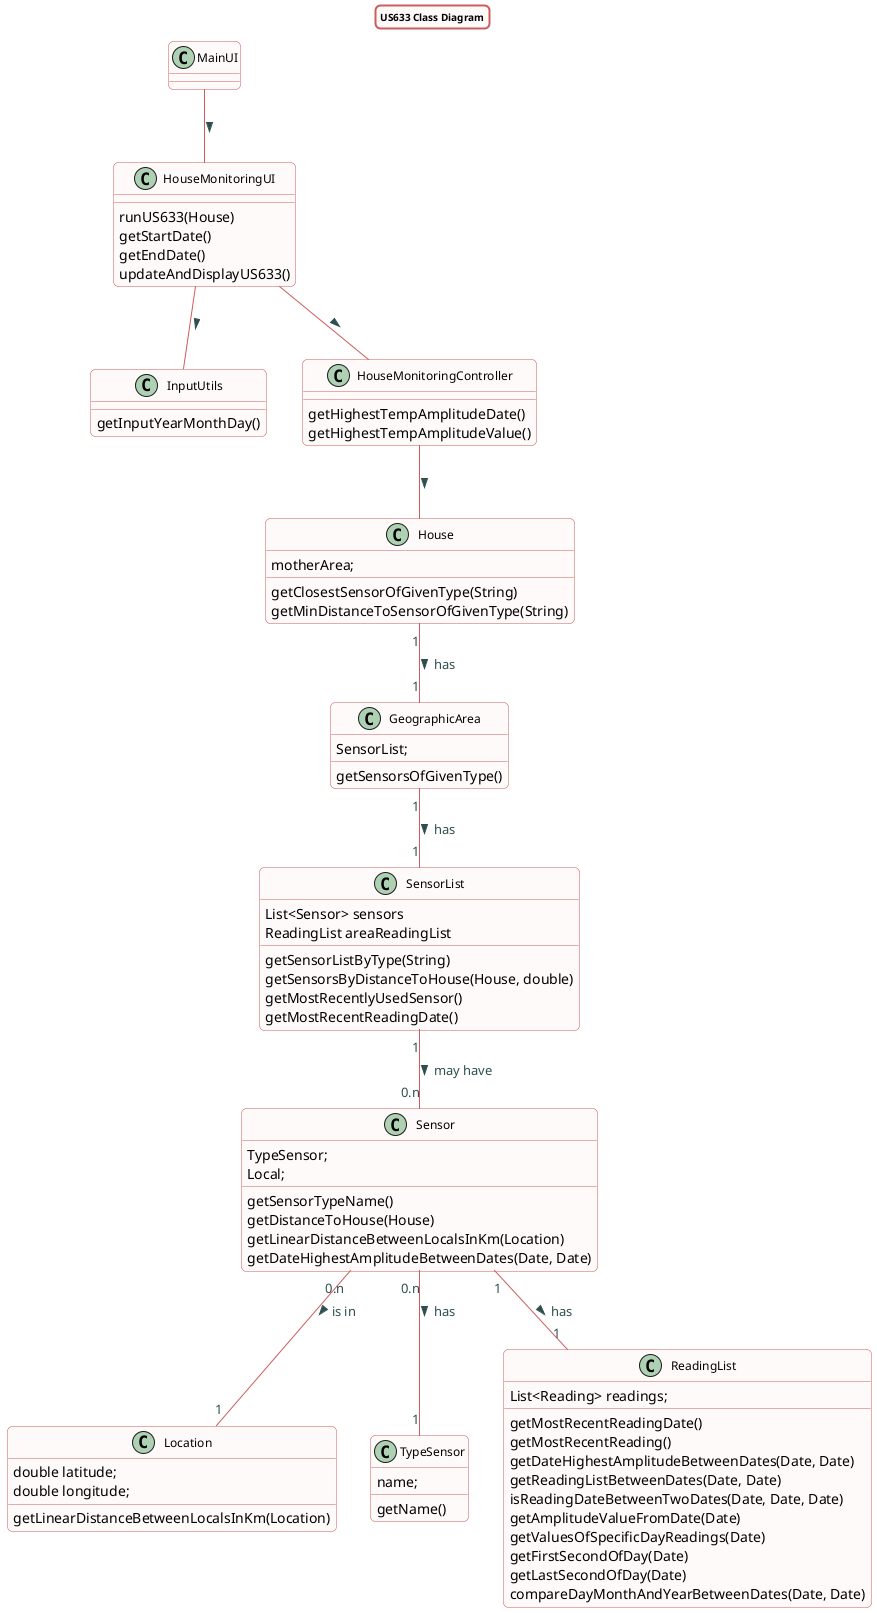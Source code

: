 @startuml
title US633 Class Diagram

skinparam titleBorderRoundCorner 10
skinparam titleBorderThickness 2
skinparam titleBorderColor indianred
skinparam titleBackgroundColor Snow
skinparam FontName quicksand
skinparam titleFontSize 10
skinparam roundcorner 10


skinparam class {
  BorderColor indianred
  BackgroundColor indianred
  BackgroundColor Snow
   roundcorner 10
   ArrowFontName Verdana
   ArrowColor indianred
   ArrowFontColor darkslategrey
   FontSize 12
}

class House
MainUI -- HouseMonitoringUI : >
HouseMonitoringUI -- InputUtils : >
HouseMonitoringUI -- HouseMonitoringController : >
HouseMonitoringController -- House : >
House "1" -- "1" GeographicArea : has >
GeographicArea "1" -- "1" SensorList : has >
SensorList"1" -- "0.n" Sensor : may have >
Sensor "0.n" -- "1" Location: is in >
Sensor "0.n" -- "1" TypeSensor: has >
Sensor "1" -- "1" ReadingList: has >


class HouseMonitoringUI {
runUS633(House)
getStartDate()
getEndDate()
updateAndDisplayUS633()
}

class InputUtils{
getInputYearMonthDay()
}

class HouseMonitoringController {
getHighestTempAmplitudeDate()
getHighestTempAmplitudeValue()
}

class House{
motherArea;

getClosestSensorOfGivenType(String)
getMinDistanceToSensorOfGivenType(String)
}

class GeographicArea{
SensorList;

getSensorsOfGivenType()
}

class SensorList{
List<Sensor> sensors
ReadingList areaReadingList

getSensorListByType(String)
getSensorsByDistanceToHouse(House, double)
getMostRecentlyUsedSensor()
getMostRecentReadingDate()
}

class Sensor{
TypeSensor;
Local;

getSensorTypeName()
getDistanceToHouse(House)
getLinearDistanceBetweenLocalsInKm(Location)
getDateHighestAmplitudeBetweenDates(Date, Date)
}

class TypeSensor{
name;

getName()
}



class Location{
double latitude;
double longitude;

getLinearDistanceBetweenLocalsInKm(Location)
}

class ReadingList{
List<Reading> readings;

getMostRecentReadingDate()
getMostRecentReading()
getDateHighestAmplitudeBetweenDates(Date, Date)
getReadingListBetweenDates(Date, Date)
isReadingDateBetweenTwoDates(Date, Date, Date)
getAmplitudeValueFromDate(Date)
getValuesOfSpecificDayReadings(Date)
getFirstSecondOfDay(Date)
getLastSecondOfDay(Date)
compareDayMonthAndYearBetweenDates(Date, Date)


}

@enduml